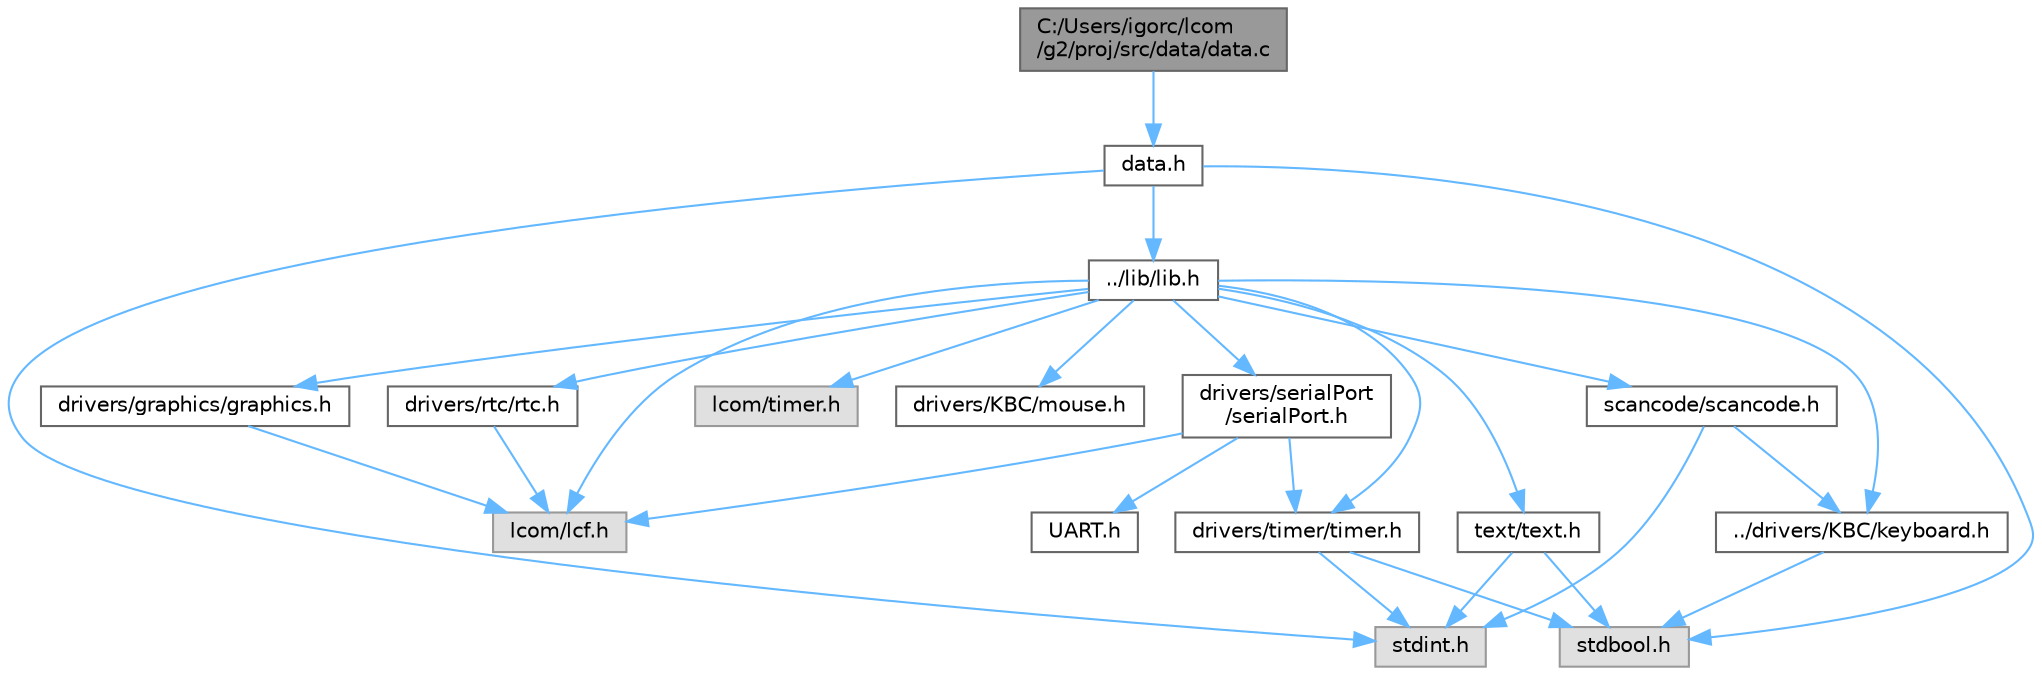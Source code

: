 digraph "C:/Users/igorc/lcom/g2/proj/src/data/data.c"
{
 // LATEX_PDF_SIZE
  bgcolor="transparent";
  edge [fontname=Helvetica,fontsize=10,labelfontname=Helvetica,labelfontsize=10];
  node [fontname=Helvetica,fontsize=10,shape=box,height=0.2,width=0.4];
  Node1 [id="Node000001",label="C:/Users/igorc/lcom\l/g2/proj/src/data/data.c",height=0.2,width=0.4,color="gray40", fillcolor="grey60", style="filled", fontcolor="black",tooltip=" "];
  Node1 -> Node2 [id="edge1_Node000001_Node000002",color="steelblue1",style="solid",tooltip=" "];
  Node2 [id="Node000002",label="data.h",height=0.2,width=0.4,color="grey40", fillcolor="white", style="filled",URL="$data_8h.html",tooltip=" "];
  Node2 -> Node3 [id="edge2_Node000002_Node000003",color="steelblue1",style="solid",tooltip=" "];
  Node3 [id="Node000003",label="stdint.h",height=0.2,width=0.4,color="grey60", fillcolor="#E0E0E0", style="filled",tooltip=" "];
  Node2 -> Node4 [id="edge3_Node000002_Node000004",color="steelblue1",style="solid",tooltip=" "];
  Node4 [id="Node000004",label="stdbool.h",height=0.2,width=0.4,color="grey60", fillcolor="#E0E0E0", style="filled",tooltip=" "];
  Node2 -> Node5 [id="edge4_Node000002_Node000005",color="steelblue1",style="solid",tooltip=" "];
  Node5 [id="Node000005",label="../lib/lib.h",height=0.2,width=0.4,color="grey40", fillcolor="white", style="filled",URL="$lib_8h.html",tooltip=" "];
  Node5 -> Node6 [id="edge5_Node000005_Node000006",color="steelblue1",style="solid",tooltip=" "];
  Node6 [id="Node000006",label="lcom/lcf.h",height=0.2,width=0.4,color="grey60", fillcolor="#E0E0E0", style="filled",tooltip=" "];
  Node5 -> Node7 [id="edge6_Node000005_Node000007",color="steelblue1",style="solid",tooltip=" "];
  Node7 [id="Node000007",label="text/text.h",height=0.2,width=0.4,color="grey40", fillcolor="white", style="filled",URL="$text_8h.html",tooltip=" "];
  Node7 -> Node3 [id="edge7_Node000007_Node000003",color="steelblue1",style="solid",tooltip=" "];
  Node7 -> Node4 [id="edge8_Node000007_Node000004",color="steelblue1",style="solid",tooltip=" "];
  Node5 -> Node8 [id="edge9_Node000005_Node000008",color="steelblue1",style="solid",tooltip=" "];
  Node8 [id="Node000008",label="scancode/scancode.h",height=0.2,width=0.4,color="grey40", fillcolor="white", style="filled",URL="$scancode_8h.html",tooltip=" "];
  Node8 -> Node3 [id="edge10_Node000008_Node000003",color="steelblue1",style="solid",tooltip=" "];
  Node8 -> Node9 [id="edge11_Node000008_Node000009",color="steelblue1",style="solid",tooltip=" "];
  Node9 [id="Node000009",label="../drivers/KBC/keyboard.h",height=0.2,width=0.4,color="grey40", fillcolor="white", style="filled",URL="$keyboard_8h.html",tooltip=" "];
  Node9 -> Node4 [id="edge12_Node000009_Node000004",color="steelblue1",style="solid",tooltip=" "];
  Node5 -> Node10 [id="edge13_Node000005_Node000010",color="steelblue1",style="solid",tooltip=" "];
  Node10 [id="Node000010",label="lcom/timer.h",height=0.2,width=0.4,color="grey60", fillcolor="#E0E0E0", style="filled",tooltip=" "];
  Node5 -> Node11 [id="edge14_Node000005_Node000011",color="steelblue1",style="solid",tooltip=" "];
  Node11 [id="Node000011",label="drivers/timer/timer.h",height=0.2,width=0.4,color="grey40", fillcolor="white", style="filled",URL="$timer_8h.html",tooltip=" "];
  Node11 -> Node4 [id="edge15_Node000011_Node000004",color="steelblue1",style="solid",tooltip=" "];
  Node11 -> Node3 [id="edge16_Node000011_Node000003",color="steelblue1",style="solid",tooltip=" "];
  Node5 -> Node12 [id="edge17_Node000005_Node000012",color="steelblue1",style="solid",tooltip=" "];
  Node12 [id="Node000012",label="drivers/graphics/graphics.h",height=0.2,width=0.4,color="grey40", fillcolor="white", style="filled",URL="$graphics_8h.html",tooltip=" "];
  Node12 -> Node6 [id="edge18_Node000012_Node000006",color="steelblue1",style="solid",tooltip=" "];
  Node5 -> Node9 [id="edge19_Node000005_Node000009",color="steelblue1",style="solid",tooltip=" "];
  Node5 -> Node13 [id="edge20_Node000005_Node000013",color="steelblue1",style="solid",tooltip=" "];
  Node13 [id="Node000013",label="drivers/KBC/mouse.h",height=0.2,width=0.4,color="grey40", fillcolor="white", style="filled",URL="$mouse_8h.html",tooltip=" "];
  Node5 -> Node14 [id="edge21_Node000005_Node000014",color="steelblue1",style="solid",tooltip=" "];
  Node14 [id="Node000014",label="drivers/serialPort\l/serialPort.h",height=0.2,width=0.4,color="grey40", fillcolor="white", style="filled",URL="$serialPort_8h.html",tooltip=" "];
  Node14 -> Node6 [id="edge22_Node000014_Node000006",color="steelblue1",style="solid",tooltip=" "];
  Node14 -> Node11 [id="edge23_Node000014_Node000011",color="steelblue1",style="solid",tooltip=" "];
  Node14 -> Node15 [id="edge24_Node000014_Node000015",color="steelblue1",style="solid",tooltip=" "];
  Node15 [id="Node000015",label="UART.h",height=0.2,width=0.4,color="grey40", fillcolor="white", style="filled",URL="$UART_8h.html",tooltip=" "];
  Node5 -> Node16 [id="edge25_Node000005_Node000016",color="steelblue1",style="solid",tooltip=" "];
  Node16 [id="Node000016",label="drivers/rtc/rtc.h",height=0.2,width=0.4,color="grey40", fillcolor="white", style="filled",URL="$rtc_8h.html",tooltip=" "];
  Node16 -> Node6 [id="edge26_Node000016_Node000006",color="steelblue1",style="solid",tooltip=" "];
}
